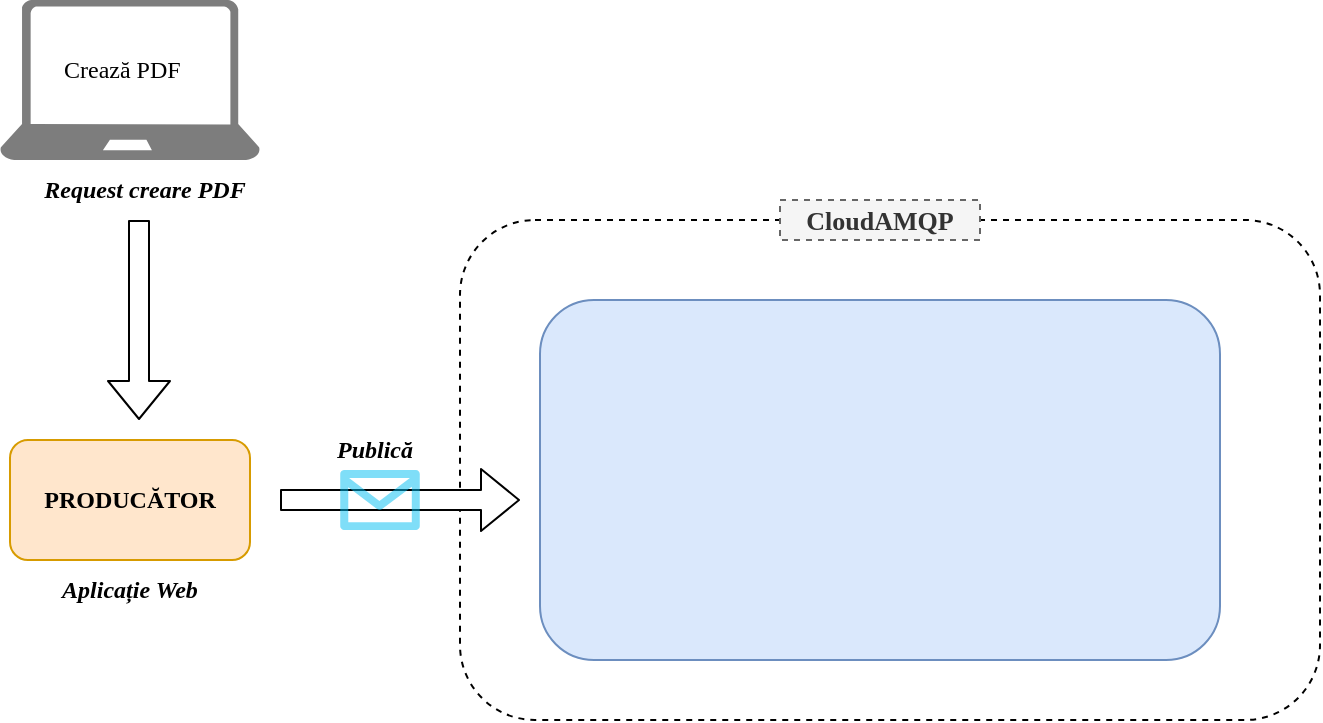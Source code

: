 <mxfile version="10.6.3" type="device"><diagram id="6NS3R0SwIzEwgv2dKqew" name="Page-1"><mxGraphModel dx="1394" dy="747" grid="1" gridSize="10" guides="1" tooltips="1" connect="1" arrows="1" fold="1" page="1" pageScale="1" pageWidth="850" pageHeight="1100" math="0" shadow="0"><root><mxCell id="0"/><mxCell id="1" parent="0"/><mxCell id="zAg-bM9P1likUsVJNdzD-1" value="" style="shadow=0;dashed=0;html=1;strokeColor=none;labelPosition=center;verticalLabelPosition=bottom;verticalAlign=top;align=center;shape=mxgraph.azure.laptop;fillColor=#7D7D7D;" vertex="1" parent="1"><mxGeometry x="110" y="140" width="130" height="80" as="geometry"/></mxCell><mxCell id="zAg-bM9P1likUsVJNdzD-3" value="&lt;font face=&quot;Verdana&quot;&gt;Crează PDF&lt;/font&gt;" style="text;html=1;resizable=0;points=[];autosize=1;align=left;verticalAlign=top;spacingTop=-4;rounded=0;" vertex="1" parent="1"><mxGeometry x="140" y="165" width="80" height="20" as="geometry"/></mxCell><mxCell id="zAg-bM9P1likUsVJNdzD-4" value="" style="shape=image;html=1;verticalAlign=top;verticalLabelPosition=bottom;labelBackgroundColor=#ffffff;imageAspect=0;aspect=fixed;image=https://cdn2.iconfinder.com/data/icons/font-awesome/1792/hand-pointer-o-128.png;rounded=0;rotation=-15;" vertex="1" parent="1"><mxGeometry x="195" y="180" width="25" height="25" as="geometry"/></mxCell><mxCell id="zAg-bM9P1likUsVJNdzD-5" value="&lt;b&gt;&lt;font face=&quot;Verdana&quot;&gt;PRODUCĂTOR&lt;/font&gt;&lt;/b&gt;" style="rounded=1;whiteSpace=wrap;html=1;fillColor=#ffe6cc;strokeColor=#d79b00;" vertex="1" parent="1"><mxGeometry x="115" y="360" width="120" height="60" as="geometry"/></mxCell><mxCell id="zAg-bM9P1likUsVJNdzD-6" value="" style="shape=flexArrow;endArrow=classic;html=1;" edge="1" parent="1"><mxGeometry width="50" height="50" relative="1" as="geometry"><mxPoint x="179.5" y="250" as="sourcePoint"/><mxPoint x="179.5" y="350" as="targetPoint"/></mxGeometry></mxCell><mxCell id="zAg-bM9P1likUsVJNdzD-7" value="&lt;i&gt;&lt;b&gt;&lt;font face=&quot;Verdana&quot;&gt;Request creare PDF&lt;/font&gt;&lt;/b&gt;&lt;/i&gt;" style="text;html=1;strokeColor=none;fillColor=none;align=center;verticalAlign=middle;whiteSpace=wrap;rounded=0;" vertex="1" parent="1"><mxGeometry x="115" y="220" width="135" height="30" as="geometry"/></mxCell><mxCell id="zAg-bM9P1likUsVJNdzD-8" value="&lt;b&gt;&lt;i&gt;&lt;font face=&quot;Verdana&quot;&gt;Aplicație Web&lt;/font&gt;&lt;/i&gt;&lt;/b&gt;" style="text;html=1;strokeColor=none;fillColor=none;align=center;verticalAlign=middle;whiteSpace=wrap;rounded=0;" vertex="1" parent="1"><mxGeometry x="115" y="420" width="120" height="30" as="geometry"/></mxCell><mxCell id="zAg-bM9P1likUsVJNdzD-10" value="" style="rounded=1;whiteSpace=wrap;html=1;dashed=1;" vertex="1" parent="1"><mxGeometry x="340" y="250" width="430" height="250" as="geometry"/></mxCell><mxCell id="zAg-bM9P1likUsVJNdzD-9" value="" style="rounded=1;whiteSpace=wrap;html=1;fillColor=#dae8fc;strokeColor=#6c8ebf;" vertex="1" parent="1"><mxGeometry x="380" y="290" width="340" height="180" as="geometry"/></mxCell><mxCell id="zAg-bM9P1likUsVJNdzD-11" value="&lt;b&gt;&lt;font style=&quot;font-size: 13px&quot; face=&quot;Verdana&quot;&gt;CloudAMQP&lt;/font&gt;&lt;/b&gt;" style="text;html=1;align=center;verticalAlign=middle;whiteSpace=wrap;rounded=0;dashed=1;fillColor=#f5f5f5;strokeColor=#666666;fontColor=#333333;" vertex="1" parent="1"><mxGeometry x="500" y="240" width="100" height="20" as="geometry"/></mxCell><mxCell id="zAg-bM9P1likUsVJNdzD-12" value="" style="shape=flexArrow;endArrow=classic;html=1;fillColor=#ffffff;" edge="1" parent="1"><mxGeometry width="50" height="50" relative="1" as="geometry"><mxPoint x="250" y="390" as="sourcePoint"/><mxPoint x="370" y="390" as="targetPoint"/></mxGeometry></mxCell><mxCell id="zAg-bM9P1likUsVJNdzD-14" value="" style="verticalLabelPosition=bottom;html=1;verticalAlign=top;align=center;strokeColor=none;fillColor=#00BEF2;shape=mxgraph.azure.message;rounded=0;dashed=1;" vertex="1" parent="1"><mxGeometry x="280" y="375" width="40" height="30" as="geometry"/></mxCell><mxCell id="zAg-bM9P1likUsVJNdzD-16" value="&lt;i&gt;&lt;b&gt;&lt;font face=&quot;Verdana&quot;&gt;Publică&lt;/font&gt;&lt;/b&gt;&lt;/i&gt;" style="text;html=1;strokeColor=none;fillColor=none;align=center;verticalAlign=middle;whiteSpace=wrap;rounded=0;" vertex="1" parent="1"><mxGeometry x="230" y="350" width="135" height="30" as="geometry"/></mxCell></root></mxGraphModel></diagram></mxfile>